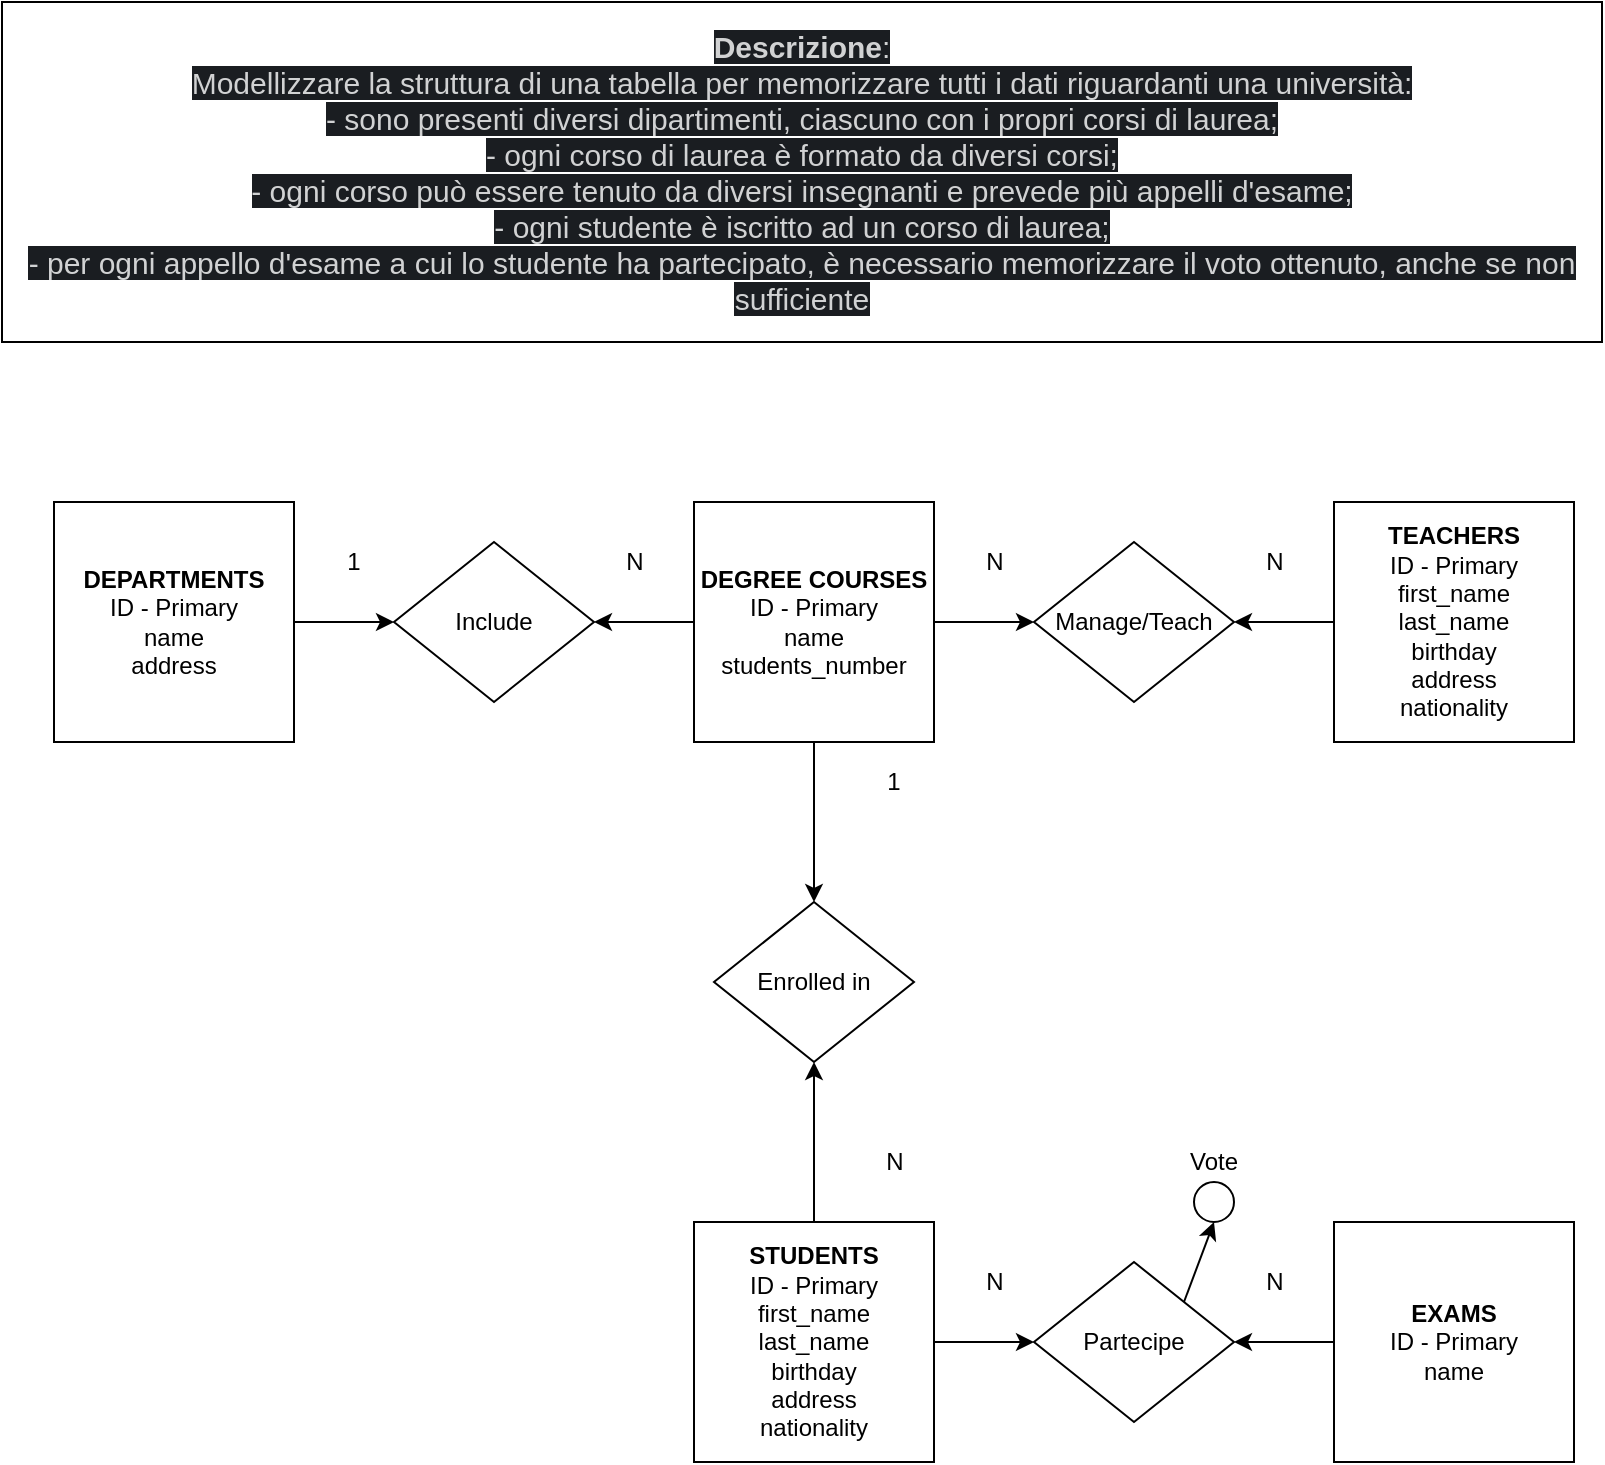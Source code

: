 <mxfile version="14.6.10" type="device" pages="2"><diagram id="LssvTHP98Ej6lCG64JTG" name="Page-1"><mxGraphModel dx="1402" dy="3066" grid="1" gridSize="10" guides="1" tooltips="1" connect="1" arrows="1" fold="1" page="1" pageScale="1" pageWidth="827" pageHeight="1169" math="0" shadow="0"><root><mxCell id="0"/><mxCell id="1" parent="0"/><mxCell id="dvrtFkBI4dGlPsBIArBJ-1" value="&lt;b style=&quot;box-sizing: inherit ; color: rgb(209 , 210 , 211) ; font-size: 15px ; text-align: left ; background-color: rgb(26 , 29 , 33)&quot;&gt;Descrizione&lt;/b&gt;&lt;span style=&quot;color: rgb(209 , 210 , 211) ; font-size: 15px ; text-align: left ; background-color: rgb(26 , 29 , 33)&quot;&gt;:&lt;/span&gt;&lt;br style=&quot;box-sizing: inherit ; color: rgb(209 , 210 , 211) ; font-size: 15px ; text-align: left ; background-color: rgb(26 , 29 , 33)&quot;&gt;&lt;span style=&quot;color: rgb(209 , 210 , 211) ; font-size: 15px ; text-align: left ; background-color: rgb(26 , 29 , 33)&quot;&gt;Modellizzare la struttura di una tabella per memorizzare tutti i dati riguardanti una università:&lt;/span&gt;&lt;br style=&quot;box-sizing: inherit ; color: rgb(209 , 210 , 211) ; font-size: 15px ; text-align: left ; background-color: rgb(26 , 29 , 33)&quot;&gt;&lt;span style=&quot;color: rgb(209 , 210 , 211) ; font-size: 15px ; text-align: left ; background-color: rgb(26 , 29 , 33)&quot;&gt;- sono presenti diversi dipartimenti, ciascuno con i propri corsi di laurea;&lt;/span&gt;&lt;br style=&quot;box-sizing: inherit ; color: rgb(209 , 210 , 211) ; font-size: 15px ; text-align: left ; background-color: rgb(26 , 29 , 33)&quot;&gt;&lt;span style=&quot;color: rgb(209 , 210 , 211) ; font-size: 15px ; text-align: left ; background-color: rgb(26 , 29 , 33)&quot;&gt;- ogni corso di laurea è formato da diversi corsi;&lt;/span&gt;&lt;br style=&quot;box-sizing: inherit ; color: rgb(209 , 210 , 211) ; font-size: 15px ; text-align: left ; background-color: rgb(26 , 29 , 33)&quot;&gt;&lt;span style=&quot;color: rgb(209 , 210 , 211) ; font-size: 15px ; text-align: left ; background-color: rgb(26 , 29 , 33)&quot;&gt;- ogni corso può essere tenuto da diversi insegnanti e prevede più appelli d'esame;&lt;/span&gt;&lt;br style=&quot;box-sizing: inherit ; color: rgb(209 , 210 , 211) ; font-size: 15px ; text-align: left ; background-color: rgb(26 , 29 , 33)&quot;&gt;&lt;span style=&quot;color: rgb(209 , 210 , 211) ; font-size: 15px ; text-align: left ; background-color: rgb(26 , 29 , 33)&quot;&gt;- ogni studente è iscritto ad un corso di laurea;&lt;/span&gt;&lt;br style=&quot;box-sizing: inherit ; color: rgb(209 , 210 , 211) ; font-size: 15px ; text-align: left ; background-color: rgb(26 , 29 , 33)&quot;&gt;&lt;span style=&quot;color: rgb(209 , 210 , 211) ; font-size: 15px ; text-align: left ; background-color: rgb(26 , 29 , 33)&quot;&gt;- per ogni appello d'esame a cui lo studente ha partecipato, è necessario memorizzare il voto ottenuto, anche se non sufficiente&lt;/span&gt;" style="rounded=0;whiteSpace=wrap;html=1;" vertex="1" parent="1"><mxGeometry x="14" y="-2330" width="800" height="170" as="geometry"/></mxCell><mxCell id="dvrtFkBI4dGlPsBIArBJ-12" style="edgeStyle=none;rounded=0;orthogonalLoop=1;jettySize=auto;html=1;exitX=1;exitY=0.5;exitDx=0;exitDy=0;entryX=0;entryY=0.5;entryDx=0;entryDy=0;" edge="1" parent="1" source="dvrtFkBI4dGlPsBIArBJ-4" target="dvrtFkBI4dGlPsBIArBJ-8"><mxGeometry relative="1" as="geometry"/></mxCell><mxCell id="dvrtFkBI4dGlPsBIArBJ-4" value="&lt;b&gt;DEPARTMENTS&lt;/b&gt;&lt;br&gt;ID - Primary&lt;br&gt;name&lt;br&gt;address" style="whiteSpace=wrap;html=1;aspect=fixed;" vertex="1" parent="1"><mxGeometry x="40" y="-2080" width="120" height="120" as="geometry"/></mxCell><mxCell id="dvrtFkBI4dGlPsBIArBJ-13" style="edgeStyle=none;rounded=0;orthogonalLoop=1;jettySize=auto;html=1;exitX=0;exitY=0.5;exitDx=0;exitDy=0;entryX=1;entryY=0.5;entryDx=0;entryDy=0;" edge="1" parent="1" source="dvrtFkBI4dGlPsBIArBJ-5" target="dvrtFkBI4dGlPsBIArBJ-8"><mxGeometry relative="1" as="geometry"/></mxCell><mxCell id="dvrtFkBI4dGlPsBIArBJ-5" value="&lt;b&gt;DEGREE COURSES&lt;br&gt;&lt;/b&gt;ID - Primary&lt;br&gt;name&lt;br&gt;students_number" style="whiteSpace=wrap;html=1;aspect=fixed;" vertex="1" parent="1"><mxGeometry x="360" y="-2080" width="120" height="120" as="geometry"/></mxCell><mxCell id="2GSl_FCtd_4_S-RmBnpL-9" style="edgeStyle=none;rounded=0;orthogonalLoop=1;jettySize=auto;html=1;exitX=0;exitY=0.5;exitDx=0;exitDy=0;entryX=1;entryY=0.5;entryDx=0;entryDy=0;" edge="1" parent="1" source="dvrtFkBI4dGlPsBIArBJ-6" target="2GSl_FCtd_4_S-RmBnpL-3"><mxGeometry relative="1" as="geometry"/></mxCell><mxCell id="dvrtFkBI4dGlPsBIArBJ-6" value="&lt;b&gt;EXAMS&lt;/b&gt;&lt;br&gt;ID - Primary&lt;br&gt;name" style="whiteSpace=wrap;html=1;aspect=fixed;" vertex="1" parent="1"><mxGeometry x="680" y="-1720" width="120" height="120" as="geometry"/></mxCell><mxCell id="2GSl_FCtd_4_S-RmBnpL-8" style="edgeStyle=none;rounded=0;orthogonalLoop=1;jettySize=auto;html=1;entryX=0;entryY=0.5;entryDx=0;entryDy=0;" edge="1" parent="1" source="dvrtFkBI4dGlPsBIArBJ-7" target="2GSl_FCtd_4_S-RmBnpL-3"><mxGeometry relative="1" as="geometry"/></mxCell><mxCell id="dvrtFkBI4dGlPsBIArBJ-7" value="&lt;b&gt;STUDENTS&lt;br&gt;&lt;/b&gt;ID - Primary&lt;br&gt;first_name&lt;br&gt;last_name&lt;br&gt;birthday&lt;br&gt;address&lt;br&gt;nationality&lt;br&gt;" style="whiteSpace=wrap;html=1;aspect=fixed;" vertex="1" parent="1"><mxGeometry x="360" y="-1720" width="120" height="120" as="geometry"/></mxCell><mxCell id="dvrtFkBI4dGlPsBIArBJ-8" value="Include" style="rhombus;whiteSpace=wrap;html=1;" vertex="1" parent="1"><mxGeometry x="210" y="-2060" width="100" height="80" as="geometry"/></mxCell><mxCell id="dvrtFkBI4dGlPsBIArBJ-14" style="edgeStyle=none;rounded=0;orthogonalLoop=1;jettySize=auto;html=1;exitX=1;exitY=0.5;exitDx=0;exitDy=0;entryX=0;entryY=0.5;entryDx=0;entryDy=0;" edge="1" parent="1" source="dvrtFkBI4dGlPsBIArBJ-5" target="dvrtFkBI4dGlPsBIArBJ-18"><mxGeometry relative="1" as="geometry"><mxPoint x="430" y="-1840" as="sourcePoint"/></mxGeometry></mxCell><mxCell id="dvrtFkBI4dGlPsBIArBJ-16" style="edgeStyle=none;rounded=0;orthogonalLoop=1;jettySize=auto;html=1;exitX=0;exitY=0.5;exitDx=0;exitDy=0;entryX=1;entryY=0.5;entryDx=0;entryDy=0;" edge="1" parent="1" source="dvrtFkBI4dGlPsBIArBJ-17" target="dvrtFkBI4dGlPsBIArBJ-18"><mxGeometry relative="1" as="geometry"/></mxCell><mxCell id="dvrtFkBI4dGlPsBIArBJ-17" value="&lt;b&gt;TEACHERS&lt;br&gt;&lt;/b&gt;ID - Primary&lt;br&gt;first_name&lt;br&gt;last_name&lt;br&gt;birthday&lt;br&gt;address&lt;br&gt;nationality&lt;b&gt;&lt;br&gt;&lt;/b&gt;" style="whiteSpace=wrap;html=1;aspect=fixed;" vertex="1" parent="1"><mxGeometry x="680" y="-2080" width="120" height="120" as="geometry"/></mxCell><mxCell id="dvrtFkBI4dGlPsBIArBJ-18" value="Manage/Teach" style="rhombus;whiteSpace=wrap;html=1;" vertex="1" parent="1"><mxGeometry x="530" y="-2060" width="100" height="80" as="geometry"/></mxCell><mxCell id="2GSl_FCtd_4_S-RmBnpL-11" style="edgeStyle=none;rounded=0;orthogonalLoop=1;jettySize=auto;html=1;exitX=1;exitY=0;exitDx=0;exitDy=0;" edge="1" parent="1" source="2GSl_FCtd_4_S-RmBnpL-3"><mxGeometry relative="1" as="geometry"><mxPoint x="620" y="-1720" as="targetPoint"/></mxGeometry></mxCell><mxCell id="2GSl_FCtd_4_S-RmBnpL-3" value="Partecipe" style="rhombus;whiteSpace=wrap;html=1;" vertex="1" parent="1"><mxGeometry x="530" y="-1700" width="100" height="80" as="geometry"/></mxCell><mxCell id="2GSl_FCtd_4_S-RmBnpL-5" style="edgeStyle=none;rounded=0;orthogonalLoop=1;jettySize=auto;html=1;entryX=0.5;entryY=1;entryDx=0;entryDy=0;exitX=0.5;exitY=0;exitDx=0;exitDy=0;" edge="1" parent="1" target="2GSl_FCtd_4_S-RmBnpL-6" source="dvrtFkBI4dGlPsBIArBJ-7"><mxGeometry relative="1" as="geometry"><mxPoint x="480" y="-1740" as="sourcePoint"/></mxGeometry></mxCell><mxCell id="2GSl_FCtd_4_S-RmBnpL-7" value="" style="edgeStyle=none;rounded=0;orthogonalLoop=1;jettySize=auto;html=1;exitX=0.5;exitY=1;exitDx=0;exitDy=0;" edge="1" parent="1" source="dvrtFkBI4dGlPsBIArBJ-5" target="2GSl_FCtd_4_S-RmBnpL-6"><mxGeometry relative="1" as="geometry"><mxPoint x="450" y="-1920" as="targetPoint"/><Array as="points"><mxPoint x="420" y="-1920"/></Array></mxGeometry></mxCell><mxCell id="2GSl_FCtd_4_S-RmBnpL-6" value="Enrolled in" style="rhombus;whiteSpace=wrap;html=1;" vertex="1" parent="1"><mxGeometry x="370" y="-1880" width="100" height="80" as="geometry"/></mxCell><mxCell id="2GSl_FCtd_4_S-RmBnpL-12" value="" style="ellipse;whiteSpace=wrap;html=1;aspect=fixed;" vertex="1" parent="1"><mxGeometry x="610" y="-1740" width="20" height="20" as="geometry"/></mxCell><mxCell id="2GSl_FCtd_4_S-RmBnpL-13" value="Vote" style="text;html=1;strokeColor=none;fillColor=none;align=center;verticalAlign=middle;whiteSpace=wrap;rounded=0;" vertex="1" parent="1"><mxGeometry x="600" y="-1760" width="40" height="20" as="geometry"/></mxCell><mxCell id="rPoOE_on7LjxyhxoOqaq-1" value="1" style="text;html=1;strokeColor=none;fillColor=none;align=center;verticalAlign=middle;whiteSpace=wrap;rounded=0;" vertex="1" parent="1"><mxGeometry x="440" y="-1950" width="40" height="20" as="geometry"/></mxCell><mxCell id="rPoOE_on7LjxyhxoOqaq-2" value="1" style="text;html=1;strokeColor=none;fillColor=none;align=center;verticalAlign=middle;whiteSpace=wrap;rounded=0;" vertex="1" parent="1"><mxGeometry x="170" y="-2060" width="40" height="20" as="geometry"/></mxCell><mxCell id="rPoOE_on7LjxyhxoOqaq-3" value="N" style="text;html=1;align=center;verticalAlign=middle;resizable=0;points=[];autosize=1;strokeColor=none;" vertex="1" parent="1"><mxGeometry x="320" y="-2060" width="20" height="20" as="geometry"/></mxCell><mxCell id="rPoOE_on7LjxyhxoOqaq-4" value="N" style="text;html=1;align=center;verticalAlign=middle;resizable=0;points=[];autosize=1;strokeColor=none;" vertex="1" parent="1"><mxGeometry x="500" y="-2060" width="20" height="20" as="geometry"/></mxCell><mxCell id="rPoOE_on7LjxyhxoOqaq-5" value="N" style="text;html=1;align=center;verticalAlign=middle;resizable=0;points=[];autosize=1;strokeColor=none;" vertex="1" parent="1"><mxGeometry x="640" y="-2060" width="20" height="20" as="geometry"/></mxCell><mxCell id="rPoOE_on7LjxyhxoOqaq-6" value="N" style="text;html=1;align=center;verticalAlign=middle;resizable=0;points=[];autosize=1;strokeColor=none;" vertex="1" parent="1"><mxGeometry x="450" y="-1760" width="20" height="20" as="geometry"/></mxCell><mxCell id="rPoOE_on7LjxyhxoOqaq-7" value="N" style="text;html=1;align=center;verticalAlign=middle;resizable=0;points=[];autosize=1;strokeColor=none;" vertex="1" parent="1"><mxGeometry x="500" y="-1700" width="20" height="20" as="geometry"/></mxCell><mxCell id="rPoOE_on7LjxyhxoOqaq-8" value="N" style="text;html=1;align=center;verticalAlign=middle;resizable=0;points=[];autosize=1;strokeColor=none;" vertex="1" parent="1"><mxGeometry x="640" y="-1700" width="20" height="20" as="geometry"/></mxCell></root></mxGraphModel></diagram><diagram id="OdC4wWtdC052wvd-fa8h" name="Page-2"><mxGraphModel dx="1402" dy="728" grid="1" gridSize="10" guides="1" tooltips="1" connect="1" arrows="1" fold="1" page="1" pageScale="1" pageWidth="827" pageHeight="1169" math="0" shadow="0"><root><mxCell id="epCgcco6ICX2zmtA_UNA-0"/><mxCell id="epCgcco6ICX2zmtA_UNA-1" parent="epCgcco6ICX2zmtA_UNA-0"/></root></mxGraphModel></diagram></mxfile>
